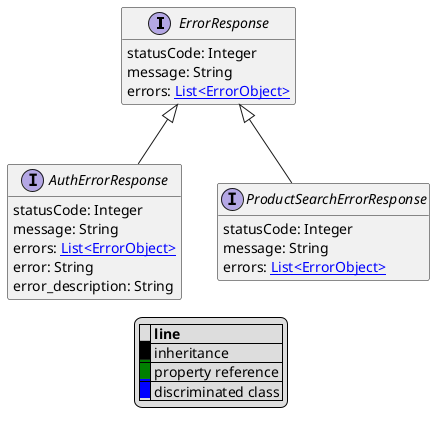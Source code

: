 @startuml

hide empty fields
hide empty methods
legend
|= |= line |
|<back:black>   </back>| inheritance |
|<back:green>   </back>| property reference |
|<back:blue>   </back>| discriminated class |
endlegend
interface ErrorResponse [[ErrorResponse.svg]]  {
    statusCode: Integer
    message: String
    errors: [[ErrorObject.svg List<ErrorObject>]]
}

interface AuthErrorResponse [[AuthErrorResponse.svg]] extends ErrorResponse {
    statusCode: Integer
    message: String
    errors: [[ErrorObject.svg List<ErrorObject>]]
    error: String
    error_description: String
}
interface ProductSearchErrorResponse [[ProductSearchErrorResponse.svg]] extends ErrorResponse {
    statusCode: Integer
    message: String
    errors: [[ErrorObject.svg List<ErrorObject>]]
}




@enduml
